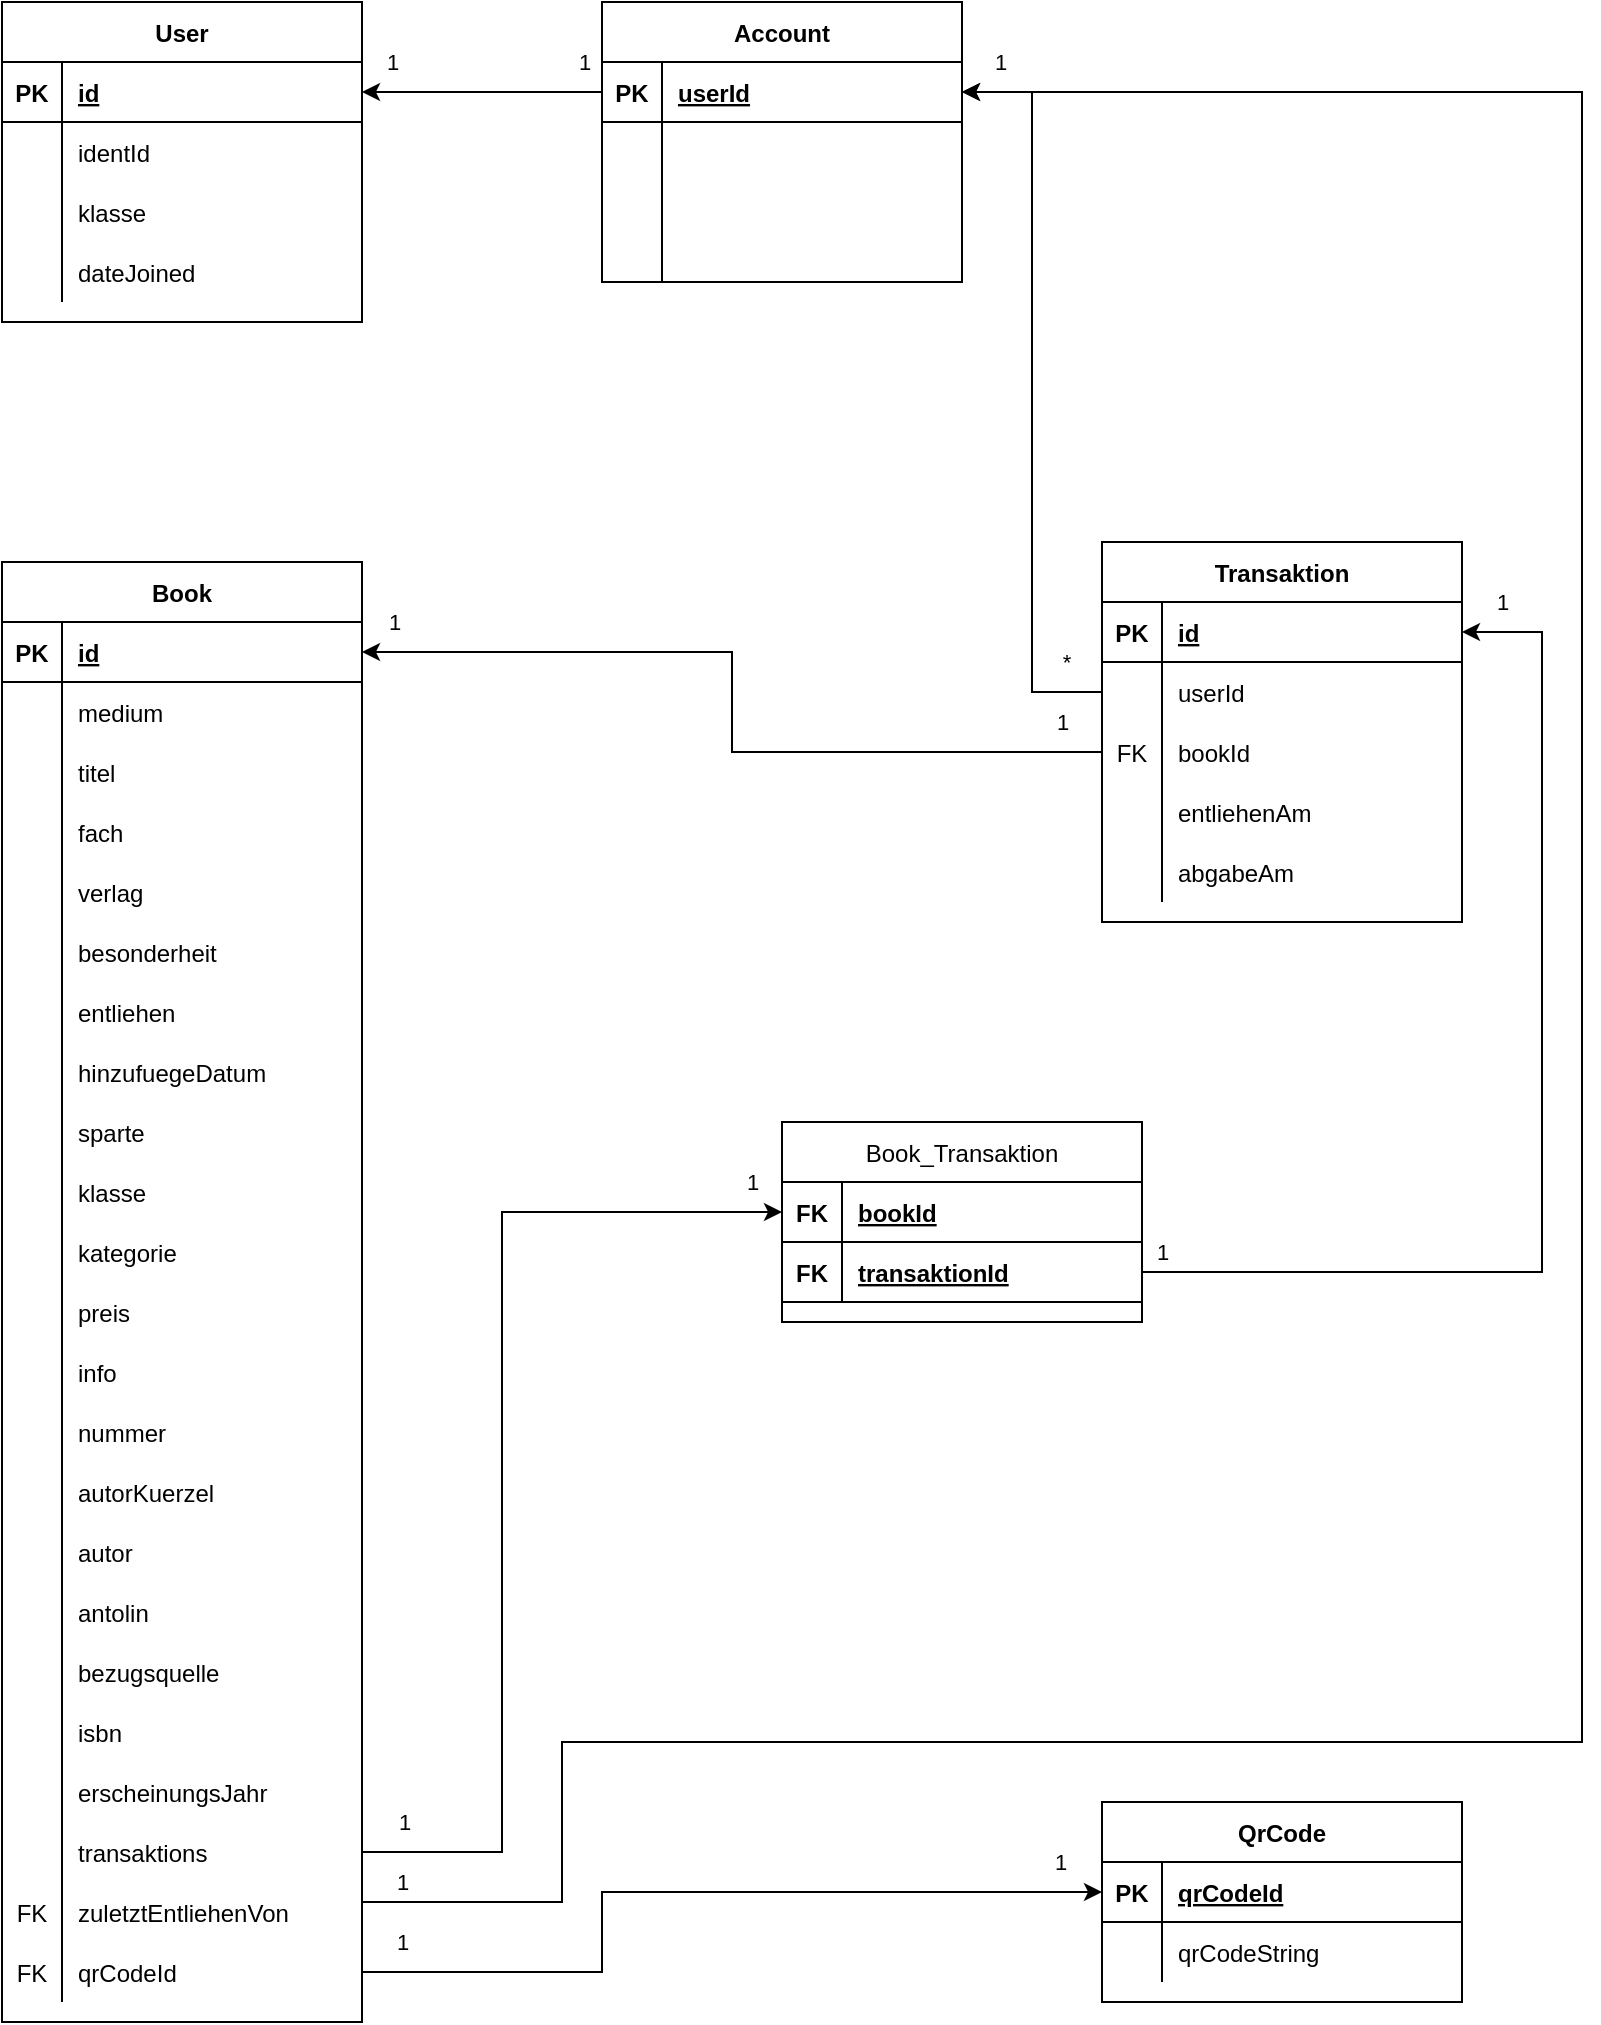 <mxfile version="14.1.8" type="device"><diagram id="R2lEEEUBdFMjLlhIrx00" name="Database Model"><mxGraphModel dx="517" dy="384" grid="1" gridSize="10" guides="1" tooltips="1" connect="1" arrows="1" fold="1" page="1" pageScale="1" pageWidth="850" pageHeight="1100" math="0" shadow="0" extFonts="Permanent Marker^https://fonts.googleapis.com/css?family=Permanent+Marker"><root><mxCell id="0"/><mxCell id="1" parent="0"/><mxCell id="hPkXyFV8tRWFGwjfr2qq-11" value="Account" style="shape=table;startSize=30;container=1;collapsible=1;childLayout=tableLayout;fixedRows=1;rowLines=0;fontStyle=1;align=center;resizeLast=1;" parent="1" vertex="1"><mxGeometry x="350" y="40" width="180" height="140" as="geometry"/></mxCell><mxCell id="hPkXyFV8tRWFGwjfr2qq-12" value="" style="shape=partialRectangle;collapsible=0;dropTarget=0;pointerEvents=0;fillColor=none;top=0;left=0;bottom=1;right=0;points=[[0,0.5],[1,0.5]];portConstraint=eastwest;" parent="hPkXyFV8tRWFGwjfr2qq-11" vertex="1"><mxGeometry y="30" width="180" height="30" as="geometry"/></mxCell><mxCell id="hPkXyFV8tRWFGwjfr2qq-13" value="PK" style="shape=partialRectangle;connectable=0;fillColor=none;top=0;left=0;bottom=0;right=0;fontStyle=1;overflow=hidden;" parent="hPkXyFV8tRWFGwjfr2qq-12" vertex="1"><mxGeometry width="30" height="30" as="geometry"/></mxCell><mxCell id="hPkXyFV8tRWFGwjfr2qq-14" value="userId" style="shape=partialRectangle;connectable=0;fillColor=none;top=0;left=0;bottom=0;right=0;align=left;spacingLeft=6;fontStyle=5;overflow=hidden;" parent="hPkXyFV8tRWFGwjfr2qq-12" vertex="1"><mxGeometry x="30" width="150" height="30" as="geometry"/></mxCell><mxCell id="hPkXyFV8tRWFGwjfr2qq-15" value="" style="shape=partialRectangle;collapsible=0;dropTarget=0;pointerEvents=0;fillColor=none;top=0;left=0;bottom=0;right=0;points=[[0,0.5],[1,0.5]];portConstraint=eastwest;" parent="hPkXyFV8tRWFGwjfr2qq-11" vertex="1"><mxGeometry y="60" width="180" height="30" as="geometry"/></mxCell><mxCell id="hPkXyFV8tRWFGwjfr2qq-16" value="" style="shape=partialRectangle;connectable=0;fillColor=none;top=0;left=0;bottom=0;right=0;editable=1;overflow=hidden;" parent="hPkXyFV8tRWFGwjfr2qq-15" vertex="1"><mxGeometry width="30" height="30" as="geometry"/></mxCell><mxCell id="hPkXyFV8tRWFGwjfr2qq-17" value="" style="shape=partialRectangle;connectable=0;fillColor=none;top=0;left=0;bottom=0;right=0;align=left;spacingLeft=6;overflow=hidden;" parent="hPkXyFV8tRWFGwjfr2qq-15" vertex="1"><mxGeometry x="30" width="150" height="30" as="geometry"/></mxCell><mxCell id="hPkXyFV8tRWFGwjfr2qq-18" value="" style="shape=partialRectangle;collapsible=0;dropTarget=0;pointerEvents=0;fillColor=none;top=0;left=0;bottom=0;right=0;points=[[0,0.5],[1,0.5]];portConstraint=eastwest;" parent="hPkXyFV8tRWFGwjfr2qq-11" vertex="1"><mxGeometry y="90" width="180" height="30" as="geometry"/></mxCell><mxCell id="hPkXyFV8tRWFGwjfr2qq-19" value="" style="shape=partialRectangle;connectable=0;fillColor=none;top=0;left=0;bottom=0;right=0;editable=1;overflow=hidden;" parent="hPkXyFV8tRWFGwjfr2qq-18" vertex="1"><mxGeometry width="30" height="30" as="geometry"/></mxCell><mxCell id="hPkXyFV8tRWFGwjfr2qq-20" value="" style="shape=partialRectangle;connectable=0;fillColor=none;top=0;left=0;bottom=0;right=0;align=left;spacingLeft=6;overflow=hidden;" parent="hPkXyFV8tRWFGwjfr2qq-18" vertex="1"><mxGeometry x="30" width="150" height="30" as="geometry"/></mxCell><mxCell id="hPkXyFV8tRWFGwjfr2qq-21" value="" style="shape=partialRectangle;collapsible=0;dropTarget=0;pointerEvents=0;fillColor=none;top=0;left=0;bottom=0;right=0;points=[[0,0.5],[1,0.5]];portConstraint=eastwest;" parent="hPkXyFV8tRWFGwjfr2qq-11" vertex="1"><mxGeometry y="120" width="180" height="20" as="geometry"/></mxCell><mxCell id="hPkXyFV8tRWFGwjfr2qq-22" value="" style="shape=partialRectangle;connectable=0;fillColor=none;top=0;left=0;bottom=0;right=0;editable=1;overflow=hidden;" parent="hPkXyFV8tRWFGwjfr2qq-21" vertex="1"><mxGeometry width="30" height="20" as="geometry"/></mxCell><mxCell id="hPkXyFV8tRWFGwjfr2qq-23" value="" style="shape=partialRectangle;connectable=0;fillColor=none;top=0;left=0;bottom=0;right=0;align=left;spacingLeft=6;overflow=hidden;" parent="hPkXyFV8tRWFGwjfr2qq-21" vertex="1"><mxGeometry x="30" width="150" height="20" as="geometry"/></mxCell><mxCell id="uaiZ-v5xZQhvJlI1ki8U-4" value="Transaktion" style="shape=table;startSize=30;container=1;collapsible=1;childLayout=tableLayout;fixedRows=1;rowLines=0;fontStyle=1;align=center;resizeLast=1;" parent="1" vertex="1"><mxGeometry x="600" y="310" width="180" height="190" as="geometry"/></mxCell><mxCell id="uaiZ-v5xZQhvJlI1ki8U-5" value="" style="shape=partialRectangle;collapsible=0;dropTarget=0;pointerEvents=0;fillColor=none;top=0;left=0;bottom=1;right=0;points=[[0,0.5],[1,0.5]];portConstraint=eastwest;" parent="uaiZ-v5xZQhvJlI1ki8U-4" vertex="1"><mxGeometry y="30" width="180" height="30" as="geometry"/></mxCell><mxCell id="uaiZ-v5xZQhvJlI1ki8U-6" value="PK" style="shape=partialRectangle;connectable=0;fillColor=none;top=0;left=0;bottom=0;right=0;fontStyle=1;overflow=hidden;" parent="uaiZ-v5xZQhvJlI1ki8U-5" vertex="1"><mxGeometry width="30" height="30" as="geometry"/></mxCell><mxCell id="uaiZ-v5xZQhvJlI1ki8U-7" value="id" style="shape=partialRectangle;connectable=0;fillColor=none;top=0;left=0;bottom=0;right=0;align=left;spacingLeft=6;fontStyle=5;overflow=hidden;" parent="uaiZ-v5xZQhvJlI1ki8U-5" vertex="1"><mxGeometry x="30" width="150" height="30" as="geometry"/></mxCell><mxCell id="uaiZ-v5xZQhvJlI1ki8U-8" value="" style="shape=partialRectangle;collapsible=0;dropTarget=0;pointerEvents=0;fillColor=none;top=0;left=0;bottom=0;right=0;points=[[0,0.5],[1,0.5]];portConstraint=eastwest;" parent="uaiZ-v5xZQhvJlI1ki8U-4" vertex="1"><mxGeometry y="60" width="180" height="30" as="geometry"/></mxCell><mxCell id="uaiZ-v5xZQhvJlI1ki8U-9" value="" style="shape=partialRectangle;connectable=0;fillColor=none;top=0;left=0;bottom=0;right=0;editable=1;overflow=hidden;" parent="uaiZ-v5xZQhvJlI1ki8U-8" vertex="1"><mxGeometry width="30" height="30" as="geometry"/></mxCell><mxCell id="uaiZ-v5xZQhvJlI1ki8U-10" value="userId" style="shape=partialRectangle;connectable=0;fillColor=none;top=0;left=0;bottom=0;right=0;align=left;spacingLeft=6;overflow=hidden;" parent="uaiZ-v5xZQhvJlI1ki8U-8" vertex="1"><mxGeometry x="30" width="150" height="30" as="geometry"/></mxCell><mxCell id="uaiZ-v5xZQhvJlI1ki8U-11" value="" style="shape=partialRectangle;collapsible=0;dropTarget=0;pointerEvents=0;fillColor=none;top=0;left=0;bottom=0;right=0;points=[[0,0.5],[1,0.5]];portConstraint=eastwest;" parent="uaiZ-v5xZQhvJlI1ki8U-4" vertex="1"><mxGeometry y="90" width="180" height="30" as="geometry"/></mxCell><mxCell id="uaiZ-v5xZQhvJlI1ki8U-12" value="FK" style="shape=partialRectangle;connectable=0;fillColor=none;top=0;left=0;bottom=0;right=0;editable=1;overflow=hidden;" parent="uaiZ-v5xZQhvJlI1ki8U-11" vertex="1"><mxGeometry width="30" height="30" as="geometry"/></mxCell><mxCell id="uaiZ-v5xZQhvJlI1ki8U-13" value="bookId" style="shape=partialRectangle;connectable=0;fillColor=none;top=0;left=0;bottom=0;right=0;align=left;spacingLeft=6;overflow=hidden;" parent="uaiZ-v5xZQhvJlI1ki8U-11" vertex="1"><mxGeometry x="30" width="150" height="30" as="geometry"/></mxCell><mxCell id="uaiZ-v5xZQhvJlI1ki8U-14" value="" style="shape=partialRectangle;collapsible=0;dropTarget=0;pointerEvents=0;fillColor=none;top=0;left=0;bottom=0;right=0;points=[[0,0.5],[1,0.5]];portConstraint=eastwest;" parent="uaiZ-v5xZQhvJlI1ki8U-4" vertex="1"><mxGeometry y="120" width="180" height="30" as="geometry"/></mxCell><mxCell id="uaiZ-v5xZQhvJlI1ki8U-15" value="" style="shape=partialRectangle;connectable=0;fillColor=none;top=0;left=0;bottom=0;right=0;editable=1;overflow=hidden;" parent="uaiZ-v5xZQhvJlI1ki8U-14" vertex="1"><mxGeometry width="30" height="30" as="geometry"/></mxCell><mxCell id="uaiZ-v5xZQhvJlI1ki8U-16" value="entliehenAm" style="shape=partialRectangle;connectable=0;fillColor=none;top=0;left=0;bottom=0;right=0;align=left;spacingLeft=6;overflow=hidden;" parent="uaiZ-v5xZQhvJlI1ki8U-14" vertex="1"><mxGeometry x="30" width="150" height="30" as="geometry"/></mxCell><mxCell id="uaiZ-v5xZQhvJlI1ki8U-143" value="" style="shape=partialRectangle;collapsible=0;dropTarget=0;pointerEvents=0;fillColor=none;top=0;left=0;bottom=0;right=0;points=[[0,0.5],[1,0.5]];portConstraint=eastwest;" parent="uaiZ-v5xZQhvJlI1ki8U-4" vertex="1"><mxGeometry y="150" width="180" height="30" as="geometry"/></mxCell><mxCell id="uaiZ-v5xZQhvJlI1ki8U-144" value="" style="shape=partialRectangle;connectable=0;fillColor=none;top=0;left=0;bottom=0;right=0;editable=1;overflow=hidden;" parent="uaiZ-v5xZQhvJlI1ki8U-143" vertex="1"><mxGeometry width="30" height="30" as="geometry"/></mxCell><mxCell id="uaiZ-v5xZQhvJlI1ki8U-145" value="abgabeAm" style="shape=partialRectangle;connectable=0;fillColor=none;top=0;left=0;bottom=0;right=0;align=left;spacingLeft=6;overflow=hidden;" parent="uaiZ-v5xZQhvJlI1ki8U-143" vertex="1"><mxGeometry x="30" width="150" height="30" as="geometry"/></mxCell><mxCell id="uaiZ-v5xZQhvJlI1ki8U-17" style="edgeStyle=orthogonalEdgeStyle;rounded=0;orthogonalLoop=1;jettySize=auto;html=1;exitX=0;exitY=0.5;exitDx=0;exitDy=0;entryX=1;entryY=0.5;entryDx=0;entryDy=0;" parent="1" source="uaiZ-v5xZQhvJlI1ki8U-8" target="hPkXyFV8tRWFGwjfr2qq-12" edge="1"><mxGeometry relative="1" as="geometry"/></mxCell><mxCell id="uaiZ-v5xZQhvJlI1ki8U-136" value="*" style="edgeLabel;html=1;align=center;verticalAlign=middle;resizable=0;points=[];" parent="uaiZ-v5xZQhvJlI1ki8U-17" vertex="1" connectable="0"><mxGeometry x="-0.818" y="-1" relative="1" as="geometry"><mxPoint x="14.78" y="-14" as="offset"/></mxGeometry></mxCell><mxCell id="uaiZ-v5xZQhvJlI1ki8U-24" value="Book" style="shape=table;startSize=30;container=1;collapsible=1;childLayout=tableLayout;fixedRows=1;rowLines=0;fontStyle=1;align=center;resizeLast=1;" parent="1" vertex="1"><mxGeometry x="50" y="320" width="180" height="730" as="geometry"/></mxCell><mxCell id="uaiZ-v5xZQhvJlI1ki8U-25" value="" style="shape=partialRectangle;collapsible=0;dropTarget=0;pointerEvents=0;fillColor=none;top=0;left=0;bottom=1;right=0;points=[[0,0.5],[1,0.5]];portConstraint=eastwest;" parent="uaiZ-v5xZQhvJlI1ki8U-24" vertex="1"><mxGeometry y="30" width="180" height="30" as="geometry"/></mxCell><mxCell id="uaiZ-v5xZQhvJlI1ki8U-26" value="PK" style="shape=partialRectangle;connectable=0;fillColor=none;top=0;left=0;bottom=0;right=0;fontStyle=1;overflow=hidden;" parent="uaiZ-v5xZQhvJlI1ki8U-25" vertex="1"><mxGeometry width="30" height="30" as="geometry"/></mxCell><mxCell id="uaiZ-v5xZQhvJlI1ki8U-27" value="id" style="shape=partialRectangle;connectable=0;fillColor=none;top=0;left=0;bottom=0;right=0;align=left;spacingLeft=6;fontStyle=5;overflow=hidden;" parent="uaiZ-v5xZQhvJlI1ki8U-25" vertex="1"><mxGeometry x="30" width="150" height="30" as="geometry"/></mxCell><mxCell id="uaiZ-v5xZQhvJlI1ki8U-28" value="" style="shape=partialRectangle;collapsible=0;dropTarget=0;pointerEvents=0;fillColor=none;top=0;left=0;bottom=0;right=0;points=[[0,0.5],[1,0.5]];portConstraint=eastwest;" parent="uaiZ-v5xZQhvJlI1ki8U-24" vertex="1"><mxGeometry y="60" width="180" height="30" as="geometry"/></mxCell><mxCell id="uaiZ-v5xZQhvJlI1ki8U-29" value="" style="shape=partialRectangle;connectable=0;fillColor=none;top=0;left=0;bottom=0;right=0;editable=1;overflow=hidden;" parent="uaiZ-v5xZQhvJlI1ki8U-28" vertex="1"><mxGeometry width="30" height="30" as="geometry"/></mxCell><mxCell id="uaiZ-v5xZQhvJlI1ki8U-30" value="medium" style="shape=partialRectangle;connectable=0;fillColor=none;top=0;left=0;bottom=0;right=0;align=left;spacingLeft=6;overflow=hidden;" parent="uaiZ-v5xZQhvJlI1ki8U-28" vertex="1"><mxGeometry x="30" width="150" height="30" as="geometry"/></mxCell><mxCell id="uaiZ-v5xZQhvJlI1ki8U-31" value="" style="shape=partialRectangle;collapsible=0;dropTarget=0;pointerEvents=0;fillColor=none;top=0;left=0;bottom=0;right=0;points=[[0,0.5],[1,0.5]];portConstraint=eastwest;" parent="uaiZ-v5xZQhvJlI1ki8U-24" vertex="1"><mxGeometry y="90" width="180" height="30" as="geometry"/></mxCell><mxCell id="uaiZ-v5xZQhvJlI1ki8U-32" value="" style="shape=partialRectangle;connectable=0;fillColor=none;top=0;left=0;bottom=0;right=0;editable=1;overflow=hidden;" parent="uaiZ-v5xZQhvJlI1ki8U-31" vertex="1"><mxGeometry width="30" height="30" as="geometry"/></mxCell><mxCell id="uaiZ-v5xZQhvJlI1ki8U-33" value="titel" style="shape=partialRectangle;connectable=0;fillColor=none;top=0;left=0;bottom=0;right=0;align=left;spacingLeft=6;overflow=hidden;" parent="uaiZ-v5xZQhvJlI1ki8U-31" vertex="1"><mxGeometry x="30" width="150" height="30" as="geometry"/></mxCell><mxCell id="uaiZ-v5xZQhvJlI1ki8U-34" value="" style="shape=partialRectangle;collapsible=0;dropTarget=0;pointerEvents=0;fillColor=none;top=0;left=0;bottom=0;right=0;points=[[0,0.5],[1,0.5]];portConstraint=eastwest;" parent="uaiZ-v5xZQhvJlI1ki8U-24" vertex="1"><mxGeometry y="120" width="180" height="30" as="geometry"/></mxCell><mxCell id="uaiZ-v5xZQhvJlI1ki8U-35" value="" style="shape=partialRectangle;connectable=0;fillColor=none;top=0;left=0;bottom=0;right=0;editable=1;overflow=hidden;" parent="uaiZ-v5xZQhvJlI1ki8U-34" vertex="1"><mxGeometry width="30" height="30" as="geometry"/></mxCell><mxCell id="uaiZ-v5xZQhvJlI1ki8U-36" value="fach" style="shape=partialRectangle;connectable=0;fillColor=none;top=0;left=0;bottom=0;right=0;align=left;spacingLeft=6;overflow=hidden;" parent="uaiZ-v5xZQhvJlI1ki8U-34" vertex="1"><mxGeometry x="30" width="150" height="30" as="geometry"/></mxCell><mxCell id="uaiZ-v5xZQhvJlI1ki8U-43" value="" style="shape=partialRectangle;collapsible=0;dropTarget=0;pointerEvents=0;fillColor=none;top=0;left=0;bottom=0;right=0;points=[[0,0.5],[1,0.5]];portConstraint=eastwest;" parent="uaiZ-v5xZQhvJlI1ki8U-24" vertex="1"><mxGeometry y="150" width="180" height="30" as="geometry"/></mxCell><mxCell id="uaiZ-v5xZQhvJlI1ki8U-44" value="" style="shape=partialRectangle;connectable=0;fillColor=none;top=0;left=0;bottom=0;right=0;editable=1;overflow=hidden;" parent="uaiZ-v5xZQhvJlI1ki8U-43" vertex="1"><mxGeometry width="30" height="30" as="geometry"/></mxCell><mxCell id="uaiZ-v5xZQhvJlI1ki8U-45" value="verlag" style="shape=partialRectangle;connectable=0;fillColor=none;top=0;left=0;bottom=0;right=0;align=left;spacingLeft=6;overflow=hidden;" parent="uaiZ-v5xZQhvJlI1ki8U-43" vertex="1"><mxGeometry x="30" width="150" height="30" as="geometry"/></mxCell><mxCell id="uaiZ-v5xZQhvJlI1ki8U-46" value="" style="shape=partialRectangle;collapsible=0;dropTarget=0;pointerEvents=0;fillColor=none;top=0;left=0;bottom=0;right=0;points=[[0,0.5],[1,0.5]];portConstraint=eastwest;" parent="uaiZ-v5xZQhvJlI1ki8U-24" vertex="1"><mxGeometry y="180" width="180" height="30" as="geometry"/></mxCell><mxCell id="uaiZ-v5xZQhvJlI1ki8U-47" value="" style="shape=partialRectangle;connectable=0;fillColor=none;top=0;left=0;bottom=0;right=0;editable=1;overflow=hidden;" parent="uaiZ-v5xZQhvJlI1ki8U-46" vertex="1"><mxGeometry width="30" height="30" as="geometry"/></mxCell><mxCell id="uaiZ-v5xZQhvJlI1ki8U-48" value="besonderheit" style="shape=partialRectangle;connectable=0;fillColor=none;top=0;left=0;bottom=0;right=0;align=left;spacingLeft=6;overflow=hidden;" parent="uaiZ-v5xZQhvJlI1ki8U-46" vertex="1"><mxGeometry x="30" width="150" height="30" as="geometry"/></mxCell><mxCell id="uaiZ-v5xZQhvJlI1ki8U-49" value="" style="shape=partialRectangle;collapsible=0;dropTarget=0;pointerEvents=0;fillColor=none;top=0;left=0;bottom=0;right=0;points=[[0,0.5],[1,0.5]];portConstraint=eastwest;" parent="uaiZ-v5xZQhvJlI1ki8U-24" vertex="1"><mxGeometry y="210" width="180" height="30" as="geometry"/></mxCell><mxCell id="uaiZ-v5xZQhvJlI1ki8U-50" value="" style="shape=partialRectangle;connectable=0;fillColor=none;top=0;left=0;bottom=0;right=0;editable=1;overflow=hidden;" parent="uaiZ-v5xZQhvJlI1ki8U-49" vertex="1"><mxGeometry width="30" height="30" as="geometry"/></mxCell><mxCell id="uaiZ-v5xZQhvJlI1ki8U-51" value="entliehen" style="shape=partialRectangle;connectable=0;fillColor=none;top=0;left=0;bottom=0;right=0;align=left;spacingLeft=6;overflow=hidden;" parent="uaiZ-v5xZQhvJlI1ki8U-49" vertex="1"><mxGeometry x="30" width="150" height="30" as="geometry"/></mxCell><mxCell id="uaiZ-v5xZQhvJlI1ki8U-52" value="" style="shape=partialRectangle;collapsible=0;dropTarget=0;pointerEvents=0;fillColor=none;top=0;left=0;bottom=0;right=0;points=[[0,0.5],[1,0.5]];portConstraint=eastwest;" parent="uaiZ-v5xZQhvJlI1ki8U-24" vertex="1"><mxGeometry y="240" width="180" height="30" as="geometry"/></mxCell><mxCell id="uaiZ-v5xZQhvJlI1ki8U-53" value="" style="shape=partialRectangle;connectable=0;fillColor=none;top=0;left=0;bottom=0;right=0;editable=1;overflow=hidden;" parent="uaiZ-v5xZQhvJlI1ki8U-52" vertex="1"><mxGeometry width="30" height="30" as="geometry"/></mxCell><mxCell id="uaiZ-v5xZQhvJlI1ki8U-54" value="hinzufuegeDatum" style="shape=partialRectangle;connectable=0;fillColor=none;top=0;left=0;bottom=0;right=0;align=left;spacingLeft=6;overflow=hidden;" parent="uaiZ-v5xZQhvJlI1ki8U-52" vertex="1"><mxGeometry x="30" width="150" height="30" as="geometry"/></mxCell><mxCell id="uaiZ-v5xZQhvJlI1ki8U-55" value="" style="shape=partialRectangle;collapsible=0;dropTarget=0;pointerEvents=0;fillColor=none;top=0;left=0;bottom=0;right=0;points=[[0,0.5],[1,0.5]];portConstraint=eastwest;" parent="uaiZ-v5xZQhvJlI1ki8U-24" vertex="1"><mxGeometry y="270" width="180" height="30" as="geometry"/></mxCell><mxCell id="uaiZ-v5xZQhvJlI1ki8U-56" value="" style="shape=partialRectangle;connectable=0;fillColor=none;top=0;left=0;bottom=0;right=0;editable=1;overflow=hidden;" parent="uaiZ-v5xZQhvJlI1ki8U-55" vertex="1"><mxGeometry width="30" height="30" as="geometry"/></mxCell><mxCell id="uaiZ-v5xZQhvJlI1ki8U-57" value="sparte" style="shape=partialRectangle;connectable=0;fillColor=none;top=0;left=0;bottom=0;right=0;align=left;spacingLeft=6;overflow=hidden;" parent="uaiZ-v5xZQhvJlI1ki8U-55" vertex="1"><mxGeometry x="30" width="150" height="30" as="geometry"/></mxCell><mxCell id="uaiZ-v5xZQhvJlI1ki8U-58" value="" style="shape=partialRectangle;collapsible=0;dropTarget=0;pointerEvents=0;fillColor=none;top=0;left=0;bottom=0;right=0;points=[[0,0.5],[1,0.5]];portConstraint=eastwest;" parent="uaiZ-v5xZQhvJlI1ki8U-24" vertex="1"><mxGeometry y="300" width="180" height="30" as="geometry"/></mxCell><mxCell id="uaiZ-v5xZQhvJlI1ki8U-59" value="" style="shape=partialRectangle;connectable=0;fillColor=none;top=0;left=0;bottom=0;right=0;editable=1;overflow=hidden;" parent="uaiZ-v5xZQhvJlI1ki8U-58" vertex="1"><mxGeometry width="30" height="30" as="geometry"/></mxCell><mxCell id="uaiZ-v5xZQhvJlI1ki8U-60" value="klasse" style="shape=partialRectangle;connectable=0;fillColor=none;top=0;left=0;bottom=0;right=0;align=left;spacingLeft=6;overflow=hidden;" parent="uaiZ-v5xZQhvJlI1ki8U-58" vertex="1"><mxGeometry x="30" width="150" height="30" as="geometry"/></mxCell><mxCell id="uaiZ-v5xZQhvJlI1ki8U-61" value="" style="shape=partialRectangle;collapsible=0;dropTarget=0;pointerEvents=0;fillColor=none;top=0;left=0;bottom=0;right=0;points=[[0,0.5],[1,0.5]];portConstraint=eastwest;" parent="uaiZ-v5xZQhvJlI1ki8U-24" vertex="1"><mxGeometry y="330" width="180" height="30" as="geometry"/></mxCell><mxCell id="uaiZ-v5xZQhvJlI1ki8U-62" value="" style="shape=partialRectangle;connectable=0;fillColor=none;top=0;left=0;bottom=0;right=0;editable=1;overflow=hidden;" parent="uaiZ-v5xZQhvJlI1ki8U-61" vertex="1"><mxGeometry width="30" height="30" as="geometry"/></mxCell><mxCell id="uaiZ-v5xZQhvJlI1ki8U-63" value="kategorie" style="shape=partialRectangle;connectable=0;fillColor=none;top=0;left=0;bottom=0;right=0;align=left;spacingLeft=6;overflow=hidden;" parent="uaiZ-v5xZQhvJlI1ki8U-61" vertex="1"><mxGeometry x="30" width="150" height="30" as="geometry"/></mxCell><mxCell id="uaiZ-v5xZQhvJlI1ki8U-64" value="" style="shape=partialRectangle;collapsible=0;dropTarget=0;pointerEvents=0;fillColor=none;top=0;left=0;bottom=0;right=0;points=[[0,0.5],[1,0.5]];portConstraint=eastwest;" parent="uaiZ-v5xZQhvJlI1ki8U-24" vertex="1"><mxGeometry y="360" width="180" height="30" as="geometry"/></mxCell><mxCell id="uaiZ-v5xZQhvJlI1ki8U-65" value="" style="shape=partialRectangle;connectable=0;fillColor=none;top=0;left=0;bottom=0;right=0;editable=1;overflow=hidden;" parent="uaiZ-v5xZQhvJlI1ki8U-64" vertex="1"><mxGeometry width="30" height="30" as="geometry"/></mxCell><mxCell id="uaiZ-v5xZQhvJlI1ki8U-66" value="preis" style="shape=partialRectangle;connectable=0;fillColor=none;top=0;left=0;bottom=0;right=0;align=left;spacingLeft=6;overflow=hidden;" parent="uaiZ-v5xZQhvJlI1ki8U-64" vertex="1"><mxGeometry x="30" width="150" height="30" as="geometry"/></mxCell><mxCell id="uaiZ-v5xZQhvJlI1ki8U-67" value="" style="shape=partialRectangle;collapsible=0;dropTarget=0;pointerEvents=0;fillColor=none;top=0;left=0;bottom=0;right=0;points=[[0,0.5],[1,0.5]];portConstraint=eastwest;" parent="uaiZ-v5xZQhvJlI1ki8U-24" vertex="1"><mxGeometry y="390" width="180" height="30" as="geometry"/></mxCell><mxCell id="uaiZ-v5xZQhvJlI1ki8U-68" value="" style="shape=partialRectangle;connectable=0;fillColor=none;top=0;left=0;bottom=0;right=0;editable=1;overflow=hidden;" parent="uaiZ-v5xZQhvJlI1ki8U-67" vertex="1"><mxGeometry width="30" height="30" as="geometry"/></mxCell><mxCell id="uaiZ-v5xZQhvJlI1ki8U-69" value="info" style="shape=partialRectangle;connectable=0;fillColor=none;top=0;left=0;bottom=0;right=0;align=left;spacingLeft=6;overflow=hidden;" parent="uaiZ-v5xZQhvJlI1ki8U-67" vertex="1"><mxGeometry x="30" width="150" height="30" as="geometry"/></mxCell><mxCell id="uaiZ-v5xZQhvJlI1ki8U-70" value="" style="shape=partialRectangle;collapsible=0;dropTarget=0;pointerEvents=0;fillColor=none;top=0;left=0;bottom=0;right=0;points=[[0,0.5],[1,0.5]];portConstraint=eastwest;" parent="uaiZ-v5xZQhvJlI1ki8U-24" vertex="1"><mxGeometry y="420" width="180" height="30" as="geometry"/></mxCell><mxCell id="uaiZ-v5xZQhvJlI1ki8U-71" value="" style="shape=partialRectangle;connectable=0;fillColor=none;top=0;left=0;bottom=0;right=0;editable=1;overflow=hidden;" parent="uaiZ-v5xZQhvJlI1ki8U-70" vertex="1"><mxGeometry width="30" height="30" as="geometry"/></mxCell><mxCell id="uaiZ-v5xZQhvJlI1ki8U-72" value="nummer" style="shape=partialRectangle;connectable=0;fillColor=none;top=0;left=0;bottom=0;right=0;align=left;spacingLeft=6;overflow=hidden;" parent="uaiZ-v5xZQhvJlI1ki8U-70" vertex="1"><mxGeometry x="30" width="150" height="30" as="geometry"/></mxCell><mxCell id="uaiZ-v5xZQhvJlI1ki8U-73" value="" style="shape=partialRectangle;collapsible=0;dropTarget=0;pointerEvents=0;fillColor=none;top=0;left=0;bottom=0;right=0;points=[[0,0.5],[1,0.5]];portConstraint=eastwest;" parent="uaiZ-v5xZQhvJlI1ki8U-24" vertex="1"><mxGeometry y="450" width="180" height="30" as="geometry"/></mxCell><mxCell id="uaiZ-v5xZQhvJlI1ki8U-74" value="" style="shape=partialRectangle;connectable=0;fillColor=none;top=0;left=0;bottom=0;right=0;editable=1;overflow=hidden;" parent="uaiZ-v5xZQhvJlI1ki8U-73" vertex="1"><mxGeometry width="30" height="30" as="geometry"/></mxCell><mxCell id="uaiZ-v5xZQhvJlI1ki8U-75" value="autorKuerzel" style="shape=partialRectangle;connectable=0;fillColor=none;top=0;left=0;bottom=0;right=0;align=left;spacingLeft=6;overflow=hidden;" parent="uaiZ-v5xZQhvJlI1ki8U-73" vertex="1"><mxGeometry x="30" width="150" height="30" as="geometry"/></mxCell><mxCell id="uaiZ-v5xZQhvJlI1ki8U-76" value="" style="shape=partialRectangle;collapsible=0;dropTarget=0;pointerEvents=0;fillColor=none;top=0;left=0;bottom=0;right=0;points=[[0,0.5],[1,0.5]];portConstraint=eastwest;" parent="uaiZ-v5xZQhvJlI1ki8U-24" vertex="1"><mxGeometry y="480" width="180" height="30" as="geometry"/></mxCell><mxCell id="uaiZ-v5xZQhvJlI1ki8U-77" value="" style="shape=partialRectangle;connectable=0;fillColor=none;top=0;left=0;bottom=0;right=0;editable=1;overflow=hidden;" parent="uaiZ-v5xZQhvJlI1ki8U-76" vertex="1"><mxGeometry width="30" height="30" as="geometry"/></mxCell><mxCell id="uaiZ-v5xZQhvJlI1ki8U-78" value="autor" style="shape=partialRectangle;connectable=0;fillColor=none;top=0;left=0;bottom=0;right=0;align=left;spacingLeft=6;overflow=hidden;" parent="uaiZ-v5xZQhvJlI1ki8U-76" vertex="1"><mxGeometry x="30" width="150" height="30" as="geometry"/></mxCell><mxCell id="uaiZ-v5xZQhvJlI1ki8U-79" value="" style="shape=partialRectangle;collapsible=0;dropTarget=0;pointerEvents=0;fillColor=none;top=0;left=0;bottom=0;right=0;points=[[0,0.5],[1,0.5]];portConstraint=eastwest;" parent="uaiZ-v5xZQhvJlI1ki8U-24" vertex="1"><mxGeometry y="510" width="180" height="30" as="geometry"/></mxCell><mxCell id="uaiZ-v5xZQhvJlI1ki8U-80" value="" style="shape=partialRectangle;connectable=0;fillColor=none;top=0;left=0;bottom=0;right=0;editable=1;overflow=hidden;" parent="uaiZ-v5xZQhvJlI1ki8U-79" vertex="1"><mxGeometry width="30" height="30" as="geometry"/></mxCell><mxCell id="uaiZ-v5xZQhvJlI1ki8U-81" value="antolin" style="shape=partialRectangle;connectable=0;fillColor=none;top=0;left=0;bottom=0;right=0;align=left;spacingLeft=6;overflow=hidden;" parent="uaiZ-v5xZQhvJlI1ki8U-79" vertex="1"><mxGeometry x="30" width="150" height="30" as="geometry"/></mxCell><mxCell id="uaiZ-v5xZQhvJlI1ki8U-82" value="" style="shape=partialRectangle;collapsible=0;dropTarget=0;pointerEvents=0;fillColor=none;top=0;left=0;bottom=0;right=0;points=[[0,0.5],[1,0.5]];portConstraint=eastwest;" parent="uaiZ-v5xZQhvJlI1ki8U-24" vertex="1"><mxGeometry y="540" width="180" height="30" as="geometry"/></mxCell><mxCell id="uaiZ-v5xZQhvJlI1ki8U-83" value="" style="shape=partialRectangle;connectable=0;fillColor=none;top=0;left=0;bottom=0;right=0;editable=1;overflow=hidden;" parent="uaiZ-v5xZQhvJlI1ki8U-82" vertex="1"><mxGeometry width="30" height="30" as="geometry"/></mxCell><mxCell id="uaiZ-v5xZQhvJlI1ki8U-84" value="bezugsquelle" style="shape=partialRectangle;connectable=0;fillColor=none;top=0;left=0;bottom=0;right=0;align=left;spacingLeft=6;overflow=hidden;" parent="uaiZ-v5xZQhvJlI1ki8U-82" vertex="1"><mxGeometry x="30" width="150" height="30" as="geometry"/></mxCell><mxCell id="uaiZ-v5xZQhvJlI1ki8U-85" value="" style="shape=partialRectangle;collapsible=0;dropTarget=0;pointerEvents=0;fillColor=none;top=0;left=0;bottom=0;right=0;points=[[0,0.5],[1,0.5]];portConstraint=eastwest;" parent="uaiZ-v5xZQhvJlI1ki8U-24" vertex="1"><mxGeometry y="570" width="180" height="30" as="geometry"/></mxCell><mxCell id="uaiZ-v5xZQhvJlI1ki8U-86" value="" style="shape=partialRectangle;connectable=0;fillColor=none;top=0;left=0;bottom=0;right=0;editable=1;overflow=hidden;" parent="uaiZ-v5xZQhvJlI1ki8U-85" vertex="1"><mxGeometry width="30" height="30" as="geometry"/></mxCell><mxCell id="uaiZ-v5xZQhvJlI1ki8U-87" value="isbn" style="shape=partialRectangle;connectable=0;fillColor=none;top=0;left=0;bottom=0;right=0;align=left;spacingLeft=6;overflow=hidden;" parent="uaiZ-v5xZQhvJlI1ki8U-85" vertex="1"><mxGeometry x="30" width="150" height="30" as="geometry"/></mxCell><mxCell id="uaiZ-v5xZQhvJlI1ki8U-88" value="" style="shape=partialRectangle;collapsible=0;dropTarget=0;pointerEvents=0;fillColor=none;top=0;left=0;bottom=0;right=0;points=[[0,0.5],[1,0.5]];portConstraint=eastwest;" parent="uaiZ-v5xZQhvJlI1ki8U-24" vertex="1"><mxGeometry y="600" width="180" height="30" as="geometry"/></mxCell><mxCell id="uaiZ-v5xZQhvJlI1ki8U-89" value="" style="shape=partialRectangle;connectable=0;fillColor=none;top=0;left=0;bottom=0;right=0;editable=1;overflow=hidden;" parent="uaiZ-v5xZQhvJlI1ki8U-88" vertex="1"><mxGeometry width="30" height="30" as="geometry"/></mxCell><mxCell id="uaiZ-v5xZQhvJlI1ki8U-90" value="erscheinungsJahr" style="shape=partialRectangle;connectable=0;fillColor=none;top=0;left=0;bottom=0;right=0;align=left;spacingLeft=6;overflow=hidden;" parent="uaiZ-v5xZQhvJlI1ki8U-88" vertex="1"><mxGeometry x="30" width="150" height="30" as="geometry"/></mxCell><mxCell id="jdLJX0x9HR6i4a_HHp5H-5" value="" style="shape=partialRectangle;collapsible=0;dropTarget=0;pointerEvents=0;fillColor=none;top=0;left=0;bottom=0;right=0;points=[[0,0.5],[1,0.5]];portConstraint=eastwest;" parent="uaiZ-v5xZQhvJlI1ki8U-24" vertex="1"><mxGeometry y="630" width="180" height="30" as="geometry"/></mxCell><mxCell id="jdLJX0x9HR6i4a_HHp5H-6" value="" style="shape=partialRectangle;connectable=0;fillColor=none;top=0;left=0;bottom=0;right=0;editable=1;overflow=hidden;" parent="jdLJX0x9HR6i4a_HHp5H-5" vertex="1"><mxGeometry width="30" height="30" as="geometry"/></mxCell><mxCell id="jdLJX0x9HR6i4a_HHp5H-7" value="transaktions" style="shape=partialRectangle;connectable=0;fillColor=none;top=0;left=0;bottom=0;right=0;align=left;spacingLeft=6;overflow=hidden;" parent="jdLJX0x9HR6i4a_HHp5H-5" vertex="1"><mxGeometry x="30" width="150" height="30" as="geometry"/></mxCell><mxCell id="uaiZ-v5xZQhvJlI1ki8U-91" value="" style="shape=partialRectangle;collapsible=0;dropTarget=0;pointerEvents=0;fillColor=none;top=0;left=0;bottom=0;right=0;points=[[0,0.5],[1,0.5]];portConstraint=eastwest;" parent="uaiZ-v5xZQhvJlI1ki8U-24" vertex="1"><mxGeometry y="660" width="180" height="30" as="geometry"/></mxCell><mxCell id="uaiZ-v5xZQhvJlI1ki8U-92" value="FK" style="shape=partialRectangle;connectable=0;fillColor=none;top=0;left=0;bottom=0;right=0;editable=1;overflow=hidden;" parent="uaiZ-v5xZQhvJlI1ki8U-91" vertex="1"><mxGeometry width="30" height="30" as="geometry"/></mxCell><mxCell id="uaiZ-v5xZQhvJlI1ki8U-93" value="zuletztEntliehenVon" style="shape=partialRectangle;connectable=0;fillColor=none;top=0;left=0;bottom=0;right=0;align=left;spacingLeft=6;overflow=hidden;" parent="uaiZ-v5xZQhvJlI1ki8U-91" vertex="1"><mxGeometry x="30" width="150" height="30" as="geometry"/></mxCell><mxCell id="uaiZ-v5xZQhvJlI1ki8U-110" value="" style="shape=partialRectangle;collapsible=0;dropTarget=0;pointerEvents=0;fillColor=none;top=0;left=0;bottom=0;right=0;points=[[0,0.5],[1,0.5]];portConstraint=eastwest;" parent="uaiZ-v5xZQhvJlI1ki8U-24" vertex="1"><mxGeometry y="690" width="180" height="30" as="geometry"/></mxCell><mxCell id="uaiZ-v5xZQhvJlI1ki8U-111" value="FK" style="shape=partialRectangle;connectable=0;fillColor=none;top=0;left=0;bottom=0;right=0;editable=1;overflow=hidden;" parent="uaiZ-v5xZQhvJlI1ki8U-110" vertex="1"><mxGeometry width="30" height="30" as="geometry"/></mxCell><mxCell id="uaiZ-v5xZQhvJlI1ki8U-112" value="qrCodeId" style="shape=partialRectangle;connectable=0;fillColor=none;top=0;left=0;bottom=0;right=0;align=left;spacingLeft=6;overflow=hidden;" parent="uaiZ-v5xZQhvJlI1ki8U-110" vertex="1"><mxGeometry x="30" width="150" height="30" as="geometry"/></mxCell><mxCell id="uaiZ-v5xZQhvJlI1ki8U-97" value="QrCode" style="shape=table;startSize=30;container=1;collapsible=1;childLayout=tableLayout;fixedRows=1;rowLines=0;fontStyle=1;align=center;resizeLast=1;" parent="1" vertex="1"><mxGeometry x="600" y="940" width="180" height="100" as="geometry"/></mxCell><mxCell id="uaiZ-v5xZQhvJlI1ki8U-98" value="" style="shape=partialRectangle;collapsible=0;dropTarget=0;pointerEvents=0;fillColor=none;top=0;left=0;bottom=1;right=0;points=[[0,0.5],[1,0.5]];portConstraint=eastwest;" parent="uaiZ-v5xZQhvJlI1ki8U-97" vertex="1"><mxGeometry y="30" width="180" height="30" as="geometry"/></mxCell><mxCell id="uaiZ-v5xZQhvJlI1ki8U-99" value="PK" style="shape=partialRectangle;connectable=0;fillColor=none;top=0;left=0;bottom=0;right=0;fontStyle=1;overflow=hidden;" parent="uaiZ-v5xZQhvJlI1ki8U-98" vertex="1"><mxGeometry width="30" height="30" as="geometry"/></mxCell><mxCell id="uaiZ-v5xZQhvJlI1ki8U-100" value="qrCodeId" style="shape=partialRectangle;connectable=0;fillColor=none;top=0;left=0;bottom=0;right=0;align=left;spacingLeft=6;fontStyle=5;overflow=hidden;" parent="uaiZ-v5xZQhvJlI1ki8U-98" vertex="1"><mxGeometry x="30" width="150" height="30" as="geometry"/></mxCell><mxCell id="uaiZ-v5xZQhvJlI1ki8U-101" value="" style="shape=partialRectangle;collapsible=0;dropTarget=0;pointerEvents=0;fillColor=none;top=0;left=0;bottom=0;right=0;points=[[0,0.5],[1,0.5]];portConstraint=eastwest;" parent="uaiZ-v5xZQhvJlI1ki8U-97" vertex="1"><mxGeometry y="60" width="180" height="30" as="geometry"/></mxCell><mxCell id="uaiZ-v5xZQhvJlI1ki8U-102" value="" style="shape=partialRectangle;connectable=0;fillColor=none;top=0;left=0;bottom=0;right=0;editable=1;overflow=hidden;" parent="uaiZ-v5xZQhvJlI1ki8U-101" vertex="1"><mxGeometry width="30" height="30" as="geometry"/></mxCell><mxCell id="uaiZ-v5xZQhvJlI1ki8U-103" value="qrCodeString" style="shape=partialRectangle;connectable=0;fillColor=none;top=0;left=0;bottom=0;right=0;align=left;spacingLeft=6;overflow=hidden;" parent="uaiZ-v5xZQhvJlI1ki8U-101" vertex="1"><mxGeometry x="30" width="150" height="30" as="geometry"/></mxCell><mxCell id="uaiZ-v5xZQhvJlI1ki8U-113" style="edgeStyle=orthogonalEdgeStyle;rounded=0;orthogonalLoop=1;jettySize=auto;html=1;exitX=1;exitY=0.5;exitDx=0;exitDy=0;entryX=0;entryY=0.5;entryDx=0;entryDy=0;" parent="1" source="uaiZ-v5xZQhvJlI1ki8U-110" target="uaiZ-v5xZQhvJlI1ki8U-98" edge="1"><mxGeometry relative="1" as="geometry"><Array as="points"><mxPoint x="350" y="1025"/><mxPoint x="350" y="985"/></Array></mxGeometry></mxCell><mxCell id="uaiZ-v5xZQhvJlI1ki8U-138" value="1" style="edgeLabel;html=1;align=center;verticalAlign=middle;resizable=0;points=[];" parent="uaiZ-v5xZQhvJlI1ki8U-113" vertex="1" connectable="0"><mxGeometry x="-0.938" relative="1" as="geometry"><mxPoint x="7" y="-15" as="offset"/></mxGeometry></mxCell><mxCell id="uaiZ-v5xZQhvJlI1ki8U-139" value="1" style="edgeLabel;html=1;align=center;verticalAlign=middle;resizable=0;points=[];" parent="uaiZ-v5xZQhvJlI1ki8U-113" vertex="1" connectable="0"><mxGeometry x="0.948" relative="1" as="geometry"><mxPoint x="-10.43" y="-15" as="offset"/></mxGeometry></mxCell><mxCell id="uaiZ-v5xZQhvJlI1ki8U-114" style="edgeStyle=orthogonalEdgeStyle;rounded=0;orthogonalLoop=1;jettySize=auto;html=1;exitX=1;exitY=0.5;exitDx=0;exitDy=0;entryX=1;entryY=0.5;entryDx=0;entryDy=0;" parent="1" source="uaiZ-v5xZQhvJlI1ki8U-91" target="hPkXyFV8tRWFGwjfr2qq-12" edge="1"><mxGeometry relative="1" as="geometry"><Array as="points"><mxPoint x="230" y="990"/><mxPoint x="330" y="990"/><mxPoint x="330" y="910"/><mxPoint x="840" y="910"/><mxPoint x="840" y="85"/></Array></mxGeometry></mxCell><mxCell id="uaiZ-v5xZQhvJlI1ki8U-135" value="1" style="edgeLabel;html=1;align=center;verticalAlign=middle;resizable=0;points=[];" parent="uaiZ-v5xZQhvJlI1ki8U-114" vertex="1" connectable="0"><mxGeometry x="0.98" y="4" relative="1" as="geometry"><mxPoint y="-19" as="offset"/></mxGeometry></mxCell><mxCell id="uaiZ-v5xZQhvJlI1ki8U-137" value="1" style="edgeLabel;html=1;align=center;verticalAlign=middle;resizable=0;points=[];" parent="uaiZ-v5xZQhvJlI1ki8U-114" vertex="1" connectable="0"><mxGeometry x="-0.99" y="-1" relative="1" as="geometry"><mxPoint x="16" y="-11" as="offset"/></mxGeometry></mxCell><mxCell id="uaiZ-v5xZQhvJlI1ki8U-115" style="edgeStyle=orthogonalEdgeStyle;rounded=0;orthogonalLoop=1;jettySize=auto;html=1;exitX=0;exitY=0.5;exitDx=0;exitDy=0;entryX=1;entryY=0.5;entryDx=0;entryDy=0;" parent="1" source="uaiZ-v5xZQhvJlI1ki8U-11" target="uaiZ-v5xZQhvJlI1ki8U-25" edge="1"><mxGeometry relative="1" as="geometry"/></mxCell><mxCell id="uaiZ-v5xZQhvJlI1ki8U-140" value="1" style="edgeLabel;html=1;align=center;verticalAlign=middle;resizable=0;points=[];" parent="uaiZ-v5xZQhvJlI1ki8U-115" vertex="1" connectable="0"><mxGeometry x="-0.921" y="-1" relative="1" as="geometry"><mxPoint x="-3.48" y="-14" as="offset"/></mxGeometry></mxCell><mxCell id="uaiZ-v5xZQhvJlI1ki8U-142" value="1" style="edgeLabel;html=1;align=center;verticalAlign=middle;resizable=0;points=[];" parent="uaiZ-v5xZQhvJlI1ki8U-115" vertex="1" connectable="0"><mxGeometry x="0.924" y="1" relative="1" as="geometry"><mxPoint y="-16" as="offset"/></mxGeometry></mxCell><mxCell id="uaiZ-v5xZQhvJlI1ki8U-116" value="User" style="shape=table;startSize=30;container=1;collapsible=1;childLayout=tableLayout;fixedRows=1;rowLines=0;fontStyle=1;align=center;resizeLast=1;" parent="1" vertex="1"><mxGeometry x="50" y="40" width="180" height="160" as="geometry"/></mxCell><mxCell id="uaiZ-v5xZQhvJlI1ki8U-117" value="" style="shape=partialRectangle;collapsible=0;dropTarget=0;pointerEvents=0;fillColor=none;top=0;left=0;bottom=1;right=0;points=[[0,0.5],[1,0.5]];portConstraint=eastwest;" parent="uaiZ-v5xZQhvJlI1ki8U-116" vertex="1"><mxGeometry y="30" width="180" height="30" as="geometry"/></mxCell><mxCell id="uaiZ-v5xZQhvJlI1ki8U-118" value="PK" style="shape=partialRectangle;connectable=0;fillColor=none;top=0;left=0;bottom=0;right=0;fontStyle=1;overflow=hidden;" parent="uaiZ-v5xZQhvJlI1ki8U-117" vertex="1"><mxGeometry width="30" height="30" as="geometry"/></mxCell><mxCell id="uaiZ-v5xZQhvJlI1ki8U-119" value="id" style="shape=partialRectangle;connectable=0;fillColor=none;top=0;left=0;bottom=0;right=0;align=left;spacingLeft=6;fontStyle=5;overflow=hidden;" parent="uaiZ-v5xZQhvJlI1ki8U-117" vertex="1"><mxGeometry x="30" width="150" height="30" as="geometry"/></mxCell><mxCell id="uaiZ-v5xZQhvJlI1ki8U-120" value="" style="shape=partialRectangle;collapsible=0;dropTarget=0;pointerEvents=0;fillColor=none;top=0;left=0;bottom=0;right=0;points=[[0,0.5],[1,0.5]];portConstraint=eastwest;" parent="uaiZ-v5xZQhvJlI1ki8U-116" vertex="1"><mxGeometry y="60" width="180" height="30" as="geometry"/></mxCell><mxCell id="uaiZ-v5xZQhvJlI1ki8U-121" value="" style="shape=partialRectangle;connectable=0;fillColor=none;top=0;left=0;bottom=0;right=0;editable=1;overflow=hidden;" parent="uaiZ-v5xZQhvJlI1ki8U-120" vertex="1"><mxGeometry width="30" height="30" as="geometry"/></mxCell><mxCell id="uaiZ-v5xZQhvJlI1ki8U-122" value="identId" style="shape=partialRectangle;connectable=0;fillColor=none;top=0;left=0;bottom=0;right=0;align=left;spacingLeft=6;overflow=hidden;" parent="uaiZ-v5xZQhvJlI1ki8U-120" vertex="1"><mxGeometry x="30" width="150" height="30" as="geometry"/></mxCell><mxCell id="uaiZ-v5xZQhvJlI1ki8U-123" value="" style="shape=partialRectangle;collapsible=0;dropTarget=0;pointerEvents=0;fillColor=none;top=0;left=0;bottom=0;right=0;points=[[0,0.5],[1,0.5]];portConstraint=eastwest;" parent="uaiZ-v5xZQhvJlI1ki8U-116" vertex="1"><mxGeometry y="90" width="180" height="30" as="geometry"/></mxCell><mxCell id="uaiZ-v5xZQhvJlI1ki8U-124" value="" style="shape=partialRectangle;connectable=0;fillColor=none;top=0;left=0;bottom=0;right=0;editable=1;overflow=hidden;" parent="uaiZ-v5xZQhvJlI1ki8U-123" vertex="1"><mxGeometry width="30" height="30" as="geometry"/></mxCell><mxCell id="uaiZ-v5xZQhvJlI1ki8U-125" value="klasse" style="shape=partialRectangle;connectable=0;fillColor=none;top=0;left=0;bottom=0;right=0;align=left;spacingLeft=6;overflow=hidden;" parent="uaiZ-v5xZQhvJlI1ki8U-123" vertex="1"><mxGeometry x="30" width="150" height="30" as="geometry"/></mxCell><mxCell id="uaiZ-v5xZQhvJlI1ki8U-126" value="" style="shape=partialRectangle;collapsible=0;dropTarget=0;pointerEvents=0;fillColor=none;top=0;left=0;bottom=0;right=0;points=[[0,0.5],[1,0.5]];portConstraint=eastwest;" parent="uaiZ-v5xZQhvJlI1ki8U-116" vertex="1"><mxGeometry y="120" width="180" height="30" as="geometry"/></mxCell><mxCell id="uaiZ-v5xZQhvJlI1ki8U-127" value="" style="shape=partialRectangle;connectable=0;fillColor=none;top=0;left=0;bottom=0;right=0;editable=1;overflow=hidden;" parent="uaiZ-v5xZQhvJlI1ki8U-126" vertex="1"><mxGeometry width="30" height="30" as="geometry"/></mxCell><mxCell id="uaiZ-v5xZQhvJlI1ki8U-128" value="dateJoined" style="shape=partialRectangle;connectable=0;fillColor=none;top=0;left=0;bottom=0;right=0;align=left;spacingLeft=6;overflow=hidden;" parent="uaiZ-v5xZQhvJlI1ki8U-126" vertex="1"><mxGeometry x="30" width="150" height="30" as="geometry"/></mxCell><mxCell id="uaiZ-v5xZQhvJlI1ki8U-129" style="edgeStyle=orthogonalEdgeStyle;rounded=0;orthogonalLoop=1;jettySize=auto;html=1;exitX=0;exitY=0.5;exitDx=0;exitDy=0;" parent="1" source="hPkXyFV8tRWFGwjfr2qq-12" target="uaiZ-v5xZQhvJlI1ki8U-117" edge="1"><mxGeometry relative="1" as="geometry"/></mxCell><mxCell id="uaiZ-v5xZQhvJlI1ki8U-132" value="1" style="edgeLabel;html=1;align=center;verticalAlign=middle;resizable=0;points=[];" parent="uaiZ-v5xZQhvJlI1ki8U-129" vertex="1" connectable="0"><mxGeometry x="0.759" relative="1" as="geometry"><mxPoint y="-15" as="offset"/></mxGeometry></mxCell><mxCell id="uaiZ-v5xZQhvJlI1ki8U-134" value="1" style="edgeLabel;html=1;align=center;verticalAlign=middle;resizable=0;points=[];" parent="uaiZ-v5xZQhvJlI1ki8U-129" vertex="1" connectable="0"><mxGeometry x="-0.853" y="3" relative="1" as="geometry"><mxPoint y="-18" as="offset"/></mxGeometry></mxCell><mxCell id="jdLJX0x9HR6i4a_HHp5H-8" value="Book_Transaktion" style="shape=table;startSize=30;container=1;collapsible=1;childLayout=tableLayout;fixedRows=1;rowLines=0;fontStyle=0;align=center;resizeLast=1;" parent="1" vertex="1"><mxGeometry x="440" y="600" width="180" height="100" as="geometry"/></mxCell><mxCell id="jdLJX0x9HR6i4a_HHp5H-9" value="" style="shape=partialRectangle;collapsible=0;dropTarget=0;pointerEvents=0;fillColor=none;top=0;left=0;bottom=1;right=0;points=[[0,0.5],[1,0.5]];portConstraint=eastwest;" parent="jdLJX0x9HR6i4a_HHp5H-8" vertex="1"><mxGeometry y="30" width="180" height="30" as="geometry"/></mxCell><mxCell id="jdLJX0x9HR6i4a_HHp5H-10" value="FK" style="shape=partialRectangle;connectable=0;fillColor=none;top=0;left=0;bottom=0;right=0;fontStyle=1;overflow=hidden;" parent="jdLJX0x9HR6i4a_HHp5H-9" vertex="1"><mxGeometry width="30" height="30" as="geometry"/></mxCell><mxCell id="jdLJX0x9HR6i4a_HHp5H-11" value="bookId" style="shape=partialRectangle;connectable=0;fillColor=none;top=0;left=0;bottom=0;right=0;align=left;spacingLeft=6;fontStyle=5;overflow=hidden;" parent="jdLJX0x9HR6i4a_HHp5H-9" vertex="1"><mxGeometry x="30" width="150" height="30" as="geometry"/></mxCell><mxCell id="jdLJX0x9HR6i4a_HHp5H-21" value="" style="shape=partialRectangle;collapsible=0;dropTarget=0;pointerEvents=0;fillColor=none;top=0;left=0;bottom=1;right=0;points=[[0,0.5],[1,0.5]];portConstraint=eastwest;" parent="jdLJX0x9HR6i4a_HHp5H-8" vertex="1"><mxGeometry y="60" width="180" height="30" as="geometry"/></mxCell><mxCell id="jdLJX0x9HR6i4a_HHp5H-22" value="FK" style="shape=partialRectangle;connectable=0;fillColor=none;top=0;left=0;bottom=0;right=0;fontStyle=1;overflow=hidden;" parent="jdLJX0x9HR6i4a_HHp5H-21" vertex="1"><mxGeometry width="30" height="30" as="geometry"/></mxCell><mxCell id="jdLJX0x9HR6i4a_HHp5H-23" value="transaktionId" style="shape=partialRectangle;connectable=0;fillColor=none;top=0;left=0;bottom=0;right=0;align=left;spacingLeft=6;fontStyle=5;overflow=hidden;" parent="jdLJX0x9HR6i4a_HHp5H-21" vertex="1"><mxGeometry x="30" width="150" height="30" as="geometry"/></mxCell><mxCell id="jdLJX0x9HR6i4a_HHp5H-24" style="edgeStyle=orthogonalEdgeStyle;rounded=0;orthogonalLoop=1;jettySize=auto;html=1;exitX=1;exitY=0.5;exitDx=0;exitDy=0;" parent="1" source="jdLJX0x9HR6i4a_HHp5H-5" target="jdLJX0x9HR6i4a_HHp5H-9" edge="1"><mxGeometry relative="1" as="geometry"><Array as="points"><mxPoint x="300" y="965"/><mxPoint x="300" y="645"/></Array></mxGeometry></mxCell><mxCell id="jdLJX0x9HR6i4a_HHp5H-25" value="1" style="edgeLabel;html=1;align=center;verticalAlign=middle;resizable=0;points=[];" parent="jdLJX0x9HR6i4a_HHp5H-24" vertex="1" connectable="0"><mxGeometry x="-0.921" y="-1" relative="1" as="geometry"><mxPoint y="-16" as="offset"/></mxGeometry></mxCell><mxCell id="jdLJX0x9HR6i4a_HHp5H-27" value="1" style="edgeLabel;html=1;align=center;verticalAlign=middle;resizable=0;points=[];" parent="jdLJX0x9HR6i4a_HHp5H-24" vertex="1" connectable="0"><mxGeometry x="0.932" y="-2" relative="1" as="geometry"><mxPoint x="3" y="-17" as="offset"/></mxGeometry></mxCell><mxCell id="jdLJX0x9HR6i4a_HHp5H-26" style="edgeStyle=orthogonalEdgeStyle;rounded=0;orthogonalLoop=1;jettySize=auto;html=1;exitX=1;exitY=0.5;exitDx=0;exitDy=0;entryX=1;entryY=0.5;entryDx=0;entryDy=0;" parent="1" source="jdLJX0x9HR6i4a_HHp5H-21" target="uaiZ-v5xZQhvJlI1ki8U-5" edge="1"><mxGeometry relative="1" as="geometry"><Array as="points"><mxPoint x="820" y="675"/><mxPoint x="820" y="355"/></Array></mxGeometry></mxCell><mxCell id="jdLJX0x9HR6i4a_HHp5H-30" value="1" style="edgeLabel;html=1;align=center;verticalAlign=middle;resizable=0;points=[];" parent="jdLJX0x9HR6i4a_HHp5H-26" vertex="1" connectable="0"><mxGeometry x="-0.962" relative="1" as="geometry"><mxPoint x="-0.48" y="-10" as="offset"/></mxGeometry></mxCell><mxCell id="jdLJX0x9HR6i4a_HHp5H-31" value="1" style="edgeLabel;html=1;align=center;verticalAlign=middle;resizable=0;points=[];" parent="jdLJX0x9HR6i4a_HHp5H-26" vertex="1" connectable="0"><mxGeometry x="0.903" relative="1" as="geometry"><mxPoint x="-7.14" y="-15" as="offset"/></mxGeometry></mxCell></root></mxGraphModel></diagram></mxfile>